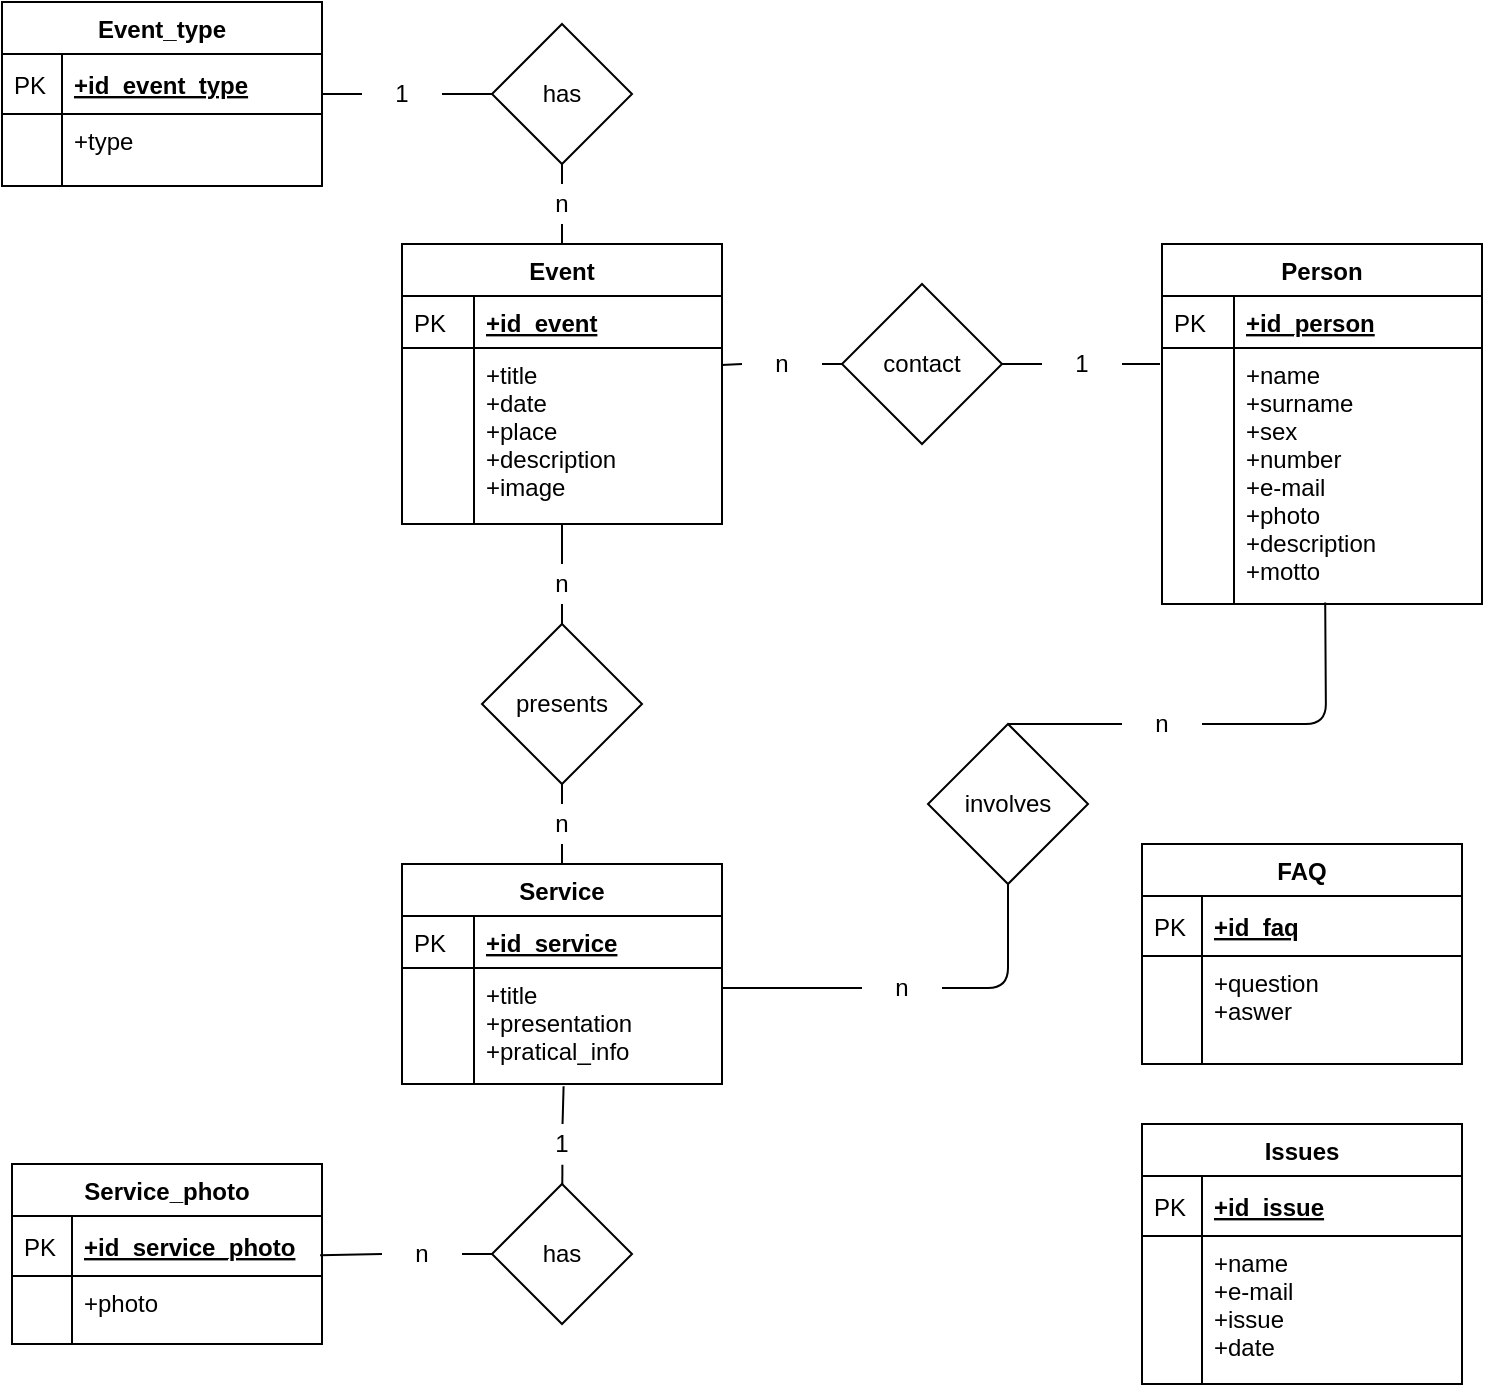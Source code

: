 <mxfile version="12.9.14" type="device"><diagram id="C5RBs43oDa-KdzZeNtuy" name="Page-1"><mxGraphModel dx="1673" dy="2008" grid="1" gridSize="10" guides="1" tooltips="1" connect="1" arrows="1" fold="1" page="1" pageScale="1" pageWidth="827" pageHeight="1169" math="0" shadow="0"><root><mxCell id="WIyWlLk6GJQsqaUBKTNV-0"/><mxCell id="WIyWlLk6GJQsqaUBKTNV-1" parent="WIyWlLk6GJQsqaUBKTNV-0"/><mxCell id="HIQGZ4VBFhM6NTHcy4He-0" value="contact" style="rhombus;whiteSpace=wrap;html=1;" vertex="1" parent="WIyWlLk6GJQsqaUBKTNV-1"><mxGeometry x="490" y="-820" width="80" height="80" as="geometry"/></mxCell><mxCell id="HIQGZ4VBFhM6NTHcy4He-5" value="" style="endArrow=none;html=1;entryX=0;entryY=0.5;entryDx=0;entryDy=0;" edge="1" parent="WIyWlLk6GJQsqaUBKTNV-1" source="HIQGZ4VBFhM6NTHcy4He-8" target="HIQGZ4VBFhM6NTHcy4He-0"><mxGeometry width="50" height="50" relative="1" as="geometry"><mxPoint x="370" y="-790" as="sourcePoint"/><mxPoint x="420" y="-840" as="targetPoint"/></mxGeometry></mxCell><mxCell id="HIQGZ4VBFhM6NTHcy4He-6" value="" style="endArrow=none;html=1;exitX=1;exitY=0.5;exitDx=0;exitDy=0;" edge="1" parent="WIyWlLk6GJQsqaUBKTNV-1" source="HIQGZ4VBFhM6NTHcy4He-10"><mxGeometry width="50" height="50" relative="1" as="geometry"><mxPoint x="510" y="-640" as="sourcePoint"/><mxPoint x="649" y="-780" as="targetPoint"/></mxGeometry></mxCell><mxCell id="HIQGZ4VBFhM6NTHcy4He-8" value="n" style="text;html=1;strokeColor=none;fillColor=none;align=center;verticalAlign=middle;whiteSpace=wrap;rounded=0;" vertex="1" parent="WIyWlLk6GJQsqaUBKTNV-1"><mxGeometry x="440" y="-790" width="40" height="20" as="geometry"/></mxCell><mxCell id="HIQGZ4VBFhM6NTHcy4He-9" value="" style="endArrow=none;html=1;entryX=0;entryY=0.5;entryDx=0;entryDy=0;exitX=0.999;exitY=0.096;exitDx=0;exitDy=0;exitPerimeter=0;" edge="1" parent="WIyWlLk6GJQsqaUBKTNV-1" source="zkfFHV4jXpPFQw0GAbJ--54" target="HIQGZ4VBFhM6NTHcy4He-8"><mxGeometry width="50" height="50" relative="1" as="geometry"><mxPoint x="370" y="-790" as="sourcePoint"/><mxPoint x="494" y="-792" as="targetPoint"/></mxGeometry></mxCell><mxCell id="HIQGZ4VBFhM6NTHcy4He-13" value="presents" style="rhombus;whiteSpace=wrap;html=1;" vertex="1" parent="WIyWlLk6GJQsqaUBKTNV-1"><mxGeometry x="310" y="-650" width="80" height="80" as="geometry"/></mxCell><mxCell id="HIQGZ4VBFhM6NTHcy4He-14" value="" style="endArrow=none;html=1;exitX=0.5;exitY=1;exitDx=0;exitDy=0;entryX=0.5;entryY=0;entryDx=0;entryDy=0;" edge="1" parent="WIyWlLk6GJQsqaUBKTNV-1" source="HIQGZ4VBFhM6NTHcy4He-16" target="HIQGZ4VBFhM6NTHcy4He-13"><mxGeometry width="50" height="50" relative="1" as="geometry"><mxPoint x="510" y="-640" as="sourcePoint"/><mxPoint x="560" y="-690" as="targetPoint"/></mxGeometry></mxCell><mxCell id="HIQGZ4VBFhM6NTHcy4He-15" value="" style="endArrow=none;html=1;exitX=0.5;exitY=1;exitDx=0;exitDy=0;" edge="1" parent="WIyWlLk6GJQsqaUBKTNV-1" source="HIQGZ4VBFhM6NTHcy4He-17" target="zkfFHV4jXpPFQw0GAbJ--64"><mxGeometry width="50" height="50" relative="1" as="geometry"><mxPoint x="510" y="-640" as="sourcePoint"/><mxPoint x="560" y="-690" as="targetPoint"/></mxGeometry></mxCell><mxCell id="HIQGZ4VBFhM6NTHcy4He-18" value="involves" style="rhombus;whiteSpace=wrap;html=1;" vertex="1" parent="WIyWlLk6GJQsqaUBKTNV-1"><mxGeometry x="533" y="-600" width="80" height="80" as="geometry"/></mxCell><mxCell id="HIQGZ4VBFhM6NTHcy4He-19" value="" style="endArrow=none;html=1;exitX=1;exitY=0.5;exitDx=0;exitDy=0;entryX=0.5;entryY=1;entryDx=0;entryDy=0;" edge="1" parent="WIyWlLk6GJQsqaUBKTNV-1" source="HIQGZ4VBFhM6NTHcy4He-21" target="HIQGZ4VBFhM6NTHcy4He-18"><mxGeometry width="50" height="50" relative="1" as="geometry"><mxPoint x="510" y="-640" as="sourcePoint"/><mxPoint x="560" y="-690" as="targetPoint"/><Array as="points"><mxPoint x="573" y="-468"/></Array></mxGeometry></mxCell><mxCell id="HIQGZ4VBFhM6NTHcy4He-20" value="" style="endArrow=none;html=1;exitX=1;exitY=0.5;exitDx=0;exitDy=0;entryX=0.51;entryY=0.994;entryDx=0;entryDy=0;entryPerimeter=0;" edge="1" parent="WIyWlLk6GJQsqaUBKTNV-1" source="HIQGZ4VBFhM6NTHcy4He-22" target="zkfFHV4jXpPFQw0GAbJ--59"><mxGeometry width="50" height="50" relative="1" as="geometry"><mxPoint x="510" y="-640" as="sourcePoint"/><mxPoint x="794" y="-660" as="targetPoint"/><Array as="points"><mxPoint x="732" y="-600"/></Array></mxGeometry></mxCell><mxCell id="HIQGZ4VBFhM6NTHcy4He-22" value="n" style="text;html=1;strokeColor=none;fillColor=none;align=center;verticalAlign=middle;whiteSpace=wrap;rounded=0;" vertex="1" parent="WIyWlLk6GJQsqaUBKTNV-1"><mxGeometry x="630" y="-610" width="40" height="20" as="geometry"/></mxCell><mxCell id="HIQGZ4VBFhM6NTHcy4He-23" value="" style="endArrow=none;html=1;exitX=0.5;exitY=0;exitDx=0;exitDy=0;entryX=0;entryY=0.5;entryDx=0;entryDy=0;" edge="1" parent="WIyWlLk6GJQsqaUBKTNV-1" source="HIQGZ4VBFhM6NTHcy4He-18" target="HIQGZ4VBFhM6NTHcy4He-22"><mxGeometry width="50" height="50" relative="1" as="geometry"><mxPoint x="614" y="-580" as="sourcePoint"/><mxPoint x="794" y="-737.998" as="targetPoint"/><Array as="points"/></mxGeometry></mxCell><mxCell id="HIQGZ4VBFhM6NTHcy4He-21" value="n" style="text;html=1;strokeColor=none;fillColor=none;align=center;verticalAlign=middle;whiteSpace=wrap;rounded=0;" vertex="1" parent="WIyWlLk6GJQsqaUBKTNV-1"><mxGeometry x="500" y="-478" width="40" height="20" as="geometry"/></mxCell><mxCell id="HIQGZ4VBFhM6NTHcy4He-28" value="" style="endArrow=none;html=1;entryX=0;entryY=0.5;entryDx=0;entryDy=0;exitX=1;exitY=0.172;exitDx=0;exitDy=0;exitPerimeter=0;" edge="1" parent="WIyWlLk6GJQsqaUBKTNV-1" source="zkfFHV4jXpPFQw0GAbJ--67" target="HIQGZ4VBFhM6NTHcy4He-21"><mxGeometry width="50" height="50" relative="1" as="geometry"><mxPoint x="435" y="-468" as="sourcePoint"/><mxPoint x="614" y="-500" as="targetPoint"/><Array as="points"/></mxGeometry></mxCell><mxCell id="HIQGZ4VBFhM6NTHcy4He-17" value="n" style="text;html=1;strokeColor=none;fillColor=none;align=center;verticalAlign=middle;whiteSpace=wrap;rounded=0;" vertex="1" parent="WIyWlLk6GJQsqaUBKTNV-1"><mxGeometry x="330" y="-560" width="40" height="20" as="geometry"/></mxCell><mxCell id="HIQGZ4VBFhM6NTHcy4He-29" value="" style="endArrow=none;html=1;exitX=0.5;exitY=1;exitDx=0;exitDy=0;entryX=0.5;entryY=0;entryDx=0;entryDy=0;" edge="1" parent="WIyWlLk6GJQsqaUBKTNV-1" source="HIQGZ4VBFhM6NTHcy4He-13" target="HIQGZ4VBFhM6NTHcy4He-17"><mxGeometry width="50" height="50" relative="1" as="geometry"><mxPoint x="280" y="-540" as="sourcePoint"/><mxPoint x="340" y="-532" as="targetPoint"/></mxGeometry></mxCell><mxCell id="HIQGZ4VBFhM6NTHcy4He-16" value="n" style="text;html=1;strokeColor=none;fillColor=none;align=center;verticalAlign=middle;whiteSpace=wrap;rounded=0;" vertex="1" parent="WIyWlLk6GJQsqaUBKTNV-1"><mxGeometry x="330" y="-680" width="40" height="20" as="geometry"/></mxCell><mxCell id="HIQGZ4VBFhM6NTHcy4He-30" value="" style="endArrow=none;html=1;entryX=0.5;entryY=0;entryDx=0;entryDy=0;" edge="1" parent="WIyWlLk6GJQsqaUBKTNV-1" source="zkfFHV4jXpPFQw0GAbJ--54" target="HIQGZ4VBFhM6NTHcy4He-16"><mxGeometry width="50" height="50" relative="1" as="geometry"><mxPoint x="350" y="-696" as="sourcePoint"/><mxPoint x="280" y="-620" as="targetPoint"/></mxGeometry></mxCell><mxCell id="HIQGZ4VBFhM6NTHcy4He-87" value="has" style="rhombus;whiteSpace=wrap;html=1;fontSize=12;" vertex="1" parent="WIyWlLk6GJQsqaUBKTNV-1"><mxGeometry x="315" y="-950" width="70" height="70" as="geometry"/></mxCell><mxCell id="HIQGZ4VBFhM6NTHcy4He-88" value="" style="endArrow=none;html=1;fontSize=12;exitX=0.5;exitY=0;exitDx=0;exitDy=0;entryX=0.5;entryY=1;entryDx=0;entryDy=0;" edge="1" parent="WIyWlLk6GJQsqaUBKTNV-1" source="HIQGZ4VBFhM6NTHcy4He-103" target="HIQGZ4VBFhM6NTHcy4He-87"><mxGeometry width="50" height="50" relative="1" as="geometry"><mxPoint x="300" y="-920" as="sourcePoint"/><mxPoint x="350" y="-970" as="targetPoint"/></mxGeometry></mxCell><mxCell id="HIQGZ4VBFhM6NTHcy4He-100" value="" style="endArrow=none;html=1;fontSize=12;exitX=0;exitY=0.5;exitDx=0;exitDy=0;entryX=1;entryY=0.5;entryDx=0;entryDy=0;" edge="1" parent="WIyWlLk6GJQsqaUBKTNV-1" source="HIQGZ4VBFhM6NTHcy4He-101" target="HIQGZ4VBFhM6NTHcy4He-89"><mxGeometry width="50" height="50" relative="1" as="geometry"><mxPoint x="300" y="-920" as="sourcePoint"/><mxPoint x="350" y="-970" as="targetPoint"/></mxGeometry></mxCell><mxCell id="HIQGZ4VBFhM6NTHcy4He-101" value="1" style="text;html=1;strokeColor=none;fillColor=none;align=center;verticalAlign=middle;whiteSpace=wrap;rounded=0;fontSize=12;" vertex="1" parent="WIyWlLk6GJQsqaUBKTNV-1"><mxGeometry x="250" y="-925" width="40" height="20" as="geometry"/></mxCell><mxCell id="HIQGZ4VBFhM6NTHcy4He-103" value="n" style="text;html=1;strokeColor=none;fillColor=none;align=center;verticalAlign=middle;whiteSpace=wrap;rounded=0;fontSize=12;" vertex="1" parent="WIyWlLk6GJQsqaUBKTNV-1"><mxGeometry x="330" y="-870" width="40" height="20" as="geometry"/></mxCell><mxCell id="HIQGZ4VBFhM6NTHcy4He-104" value="" style="endArrow=none;html=1;fontSize=12;exitX=0.5;exitY=0;exitDx=0;exitDy=0;entryX=0.5;entryY=1;entryDx=0;entryDy=0;" edge="1" parent="WIyWlLk6GJQsqaUBKTNV-1" source="zkfFHV4jXpPFQw0GAbJ--51" target="HIQGZ4VBFhM6NTHcy4He-103"><mxGeometry width="50" height="50" relative="1" as="geometry"><mxPoint x="290" y="-900" as="sourcePoint"/><mxPoint x="290" y="-950" as="targetPoint"/></mxGeometry></mxCell><mxCell id="HIQGZ4VBFhM6NTHcy4He-10" value="1" style="text;html=1;strokeColor=none;fillColor=none;align=center;verticalAlign=middle;whiteSpace=wrap;rounded=0;" vertex="1" parent="WIyWlLk6GJQsqaUBKTNV-1"><mxGeometry x="590" y="-790" width="40" height="20" as="geometry"/></mxCell><mxCell id="HIQGZ4VBFhM6NTHcy4He-106" value="" style="endArrow=none;html=1;exitX=1;exitY=0.5;exitDx=0;exitDy=0;" edge="1" parent="WIyWlLk6GJQsqaUBKTNV-1" source="HIQGZ4VBFhM6NTHcy4He-0" target="HIQGZ4VBFhM6NTHcy4He-10"><mxGeometry width="50" height="50" relative="1" as="geometry"><mxPoint x="550" y="-792" as="sourcePoint"/><mxPoint x="620" y="-792" as="targetPoint"/></mxGeometry></mxCell><mxCell id="HIQGZ4VBFhM6NTHcy4He-108" value="" style="endArrow=none;html=1;fontSize=12;exitX=0;exitY=0.5;exitDx=0;exitDy=0;" edge="1" parent="WIyWlLk6GJQsqaUBKTNV-1" source="HIQGZ4VBFhM6NTHcy4He-87" target="HIQGZ4VBFhM6NTHcy4He-101"><mxGeometry width="50" height="50" relative="1" as="geometry"><mxPoint x="320" y="-950" as="sourcePoint"/><mxPoint x="370" y="-1000" as="targetPoint"/></mxGeometry></mxCell><mxCell id="HIQGZ4VBFhM6NTHcy4He-109" value="has" style="rhombus;whiteSpace=wrap;html=1;fontSize=12;" vertex="1" parent="WIyWlLk6GJQsqaUBKTNV-1"><mxGeometry x="315" y="-370" width="70" height="70" as="geometry"/></mxCell><mxCell id="HIQGZ4VBFhM6NTHcy4He-110" value="" style="endArrow=none;html=1;fontSize=12;entryX=0;entryY=0.5;entryDx=0;entryDy=0;exitX=1;exitY=0.5;exitDx=0;exitDy=0;" edge="1" parent="WIyWlLk6GJQsqaUBKTNV-1" source="HIQGZ4VBFhM6NTHcy4He-132" target="HIQGZ4VBFhM6NTHcy4He-109"><mxGeometry width="50" height="50" relative="1" as="geometry"><mxPoint x="350" y="-190" as="sourcePoint"/><mxPoint x="350" y="-260" as="targetPoint"/></mxGeometry></mxCell><mxCell id="HIQGZ4VBFhM6NTHcy4He-129" value="" style="endArrow=none;html=1;fontSize=12;entryX=0.505;entryY=1.019;entryDx=0;entryDy=0;entryPerimeter=0;" edge="1" parent="WIyWlLk6GJQsqaUBKTNV-1" source="HIQGZ4VBFhM6NTHcy4He-130" target="zkfFHV4jXpPFQw0GAbJ--67"><mxGeometry width="50" height="50" relative="1" as="geometry"><mxPoint x="290" y="-300" as="sourcePoint"/><mxPoint x="340" y="-350" as="targetPoint"/></mxGeometry></mxCell><mxCell id="HIQGZ4VBFhM6NTHcy4He-130" value="1" style="text;html=1;strokeColor=none;fillColor=none;align=center;verticalAlign=middle;whiteSpace=wrap;rounded=0;fontSize=12;" vertex="1" parent="WIyWlLk6GJQsqaUBKTNV-1"><mxGeometry x="330" y="-400" width="40" height="20" as="geometry"/></mxCell><mxCell id="HIQGZ4VBFhM6NTHcy4He-131" value="" style="endArrow=none;html=1;fontSize=12;entryX=0.505;entryY=1.019;entryDx=0;entryDy=0;entryPerimeter=0;" edge="1" parent="WIyWlLk6GJQsqaUBKTNV-1" source="HIQGZ4VBFhM6NTHcy4He-109" target="HIQGZ4VBFhM6NTHcy4He-130"><mxGeometry width="50" height="50" relative="1" as="geometry"><mxPoint x="350.403" y="-359.597" as="sourcePoint"/><mxPoint x="350.8" y="-398.518" as="targetPoint"/></mxGeometry></mxCell><mxCell id="HIQGZ4VBFhM6NTHcy4He-132" value="n" style="text;html=1;strokeColor=none;fillColor=none;align=center;verticalAlign=middle;whiteSpace=wrap;rounded=0;fontSize=12;" vertex="1" parent="WIyWlLk6GJQsqaUBKTNV-1"><mxGeometry x="260" y="-345" width="40" height="20" as="geometry"/></mxCell><mxCell id="HIQGZ4VBFhM6NTHcy4He-133" value="" style="endArrow=none;html=1;fontSize=12;entryX=0;entryY=0.5;entryDx=0;entryDy=0;exitX=0.994;exitY=0.656;exitDx=0;exitDy=0;exitPerimeter=0;" edge="1" parent="WIyWlLk6GJQsqaUBKTNV-1" source="HIQGZ4VBFhM6NTHcy4He-123" target="HIQGZ4VBFhM6NTHcy4He-132"><mxGeometry width="50" height="50" relative="1" as="geometry"><mxPoint x="350" y="-240" as="sourcePoint"/><mxPoint x="350" y="-270" as="targetPoint"/></mxGeometry></mxCell><mxCell id="zkfFHV4jXpPFQw0GAbJ--56" value="Person" style="swimlane;fontStyle=1;childLayout=stackLayout;horizontal=1;startSize=26;horizontalStack=0;resizeParent=1;resizeLast=0;collapsible=1;marginBottom=0;rounded=0;shadow=0;strokeWidth=1;" parent="WIyWlLk6GJQsqaUBKTNV-1" vertex="1"><mxGeometry x="650" y="-840" width="160" height="180" as="geometry"><mxRectangle x="260" y="80" width="160" height="26" as="alternateBounds"/></mxGeometry></mxCell><mxCell id="zkfFHV4jXpPFQw0GAbJ--57" value="+id_person" style="shape=partialRectangle;top=0;left=0;right=0;bottom=1;align=left;verticalAlign=top;fillColor=none;spacingLeft=40;spacingRight=4;overflow=hidden;rotatable=0;points=[[0,0.5],[1,0.5]];portConstraint=eastwest;dropTarget=0;rounded=0;shadow=0;strokeWidth=1;fontStyle=5" parent="zkfFHV4jXpPFQw0GAbJ--56" vertex="1"><mxGeometry y="26" width="160" height="26" as="geometry"/></mxCell><mxCell id="zkfFHV4jXpPFQw0GAbJ--58" value="PK" style="shape=partialRectangle;top=0;left=0;bottom=0;fillColor=none;align=left;verticalAlign=top;spacingLeft=4;spacingRight=4;overflow=hidden;rotatable=0;points=[];portConstraint=eastwest;part=1;" parent="zkfFHV4jXpPFQw0GAbJ--57" vertex="1" connectable="0"><mxGeometry width="36" height="26" as="geometry"/></mxCell><mxCell id="zkfFHV4jXpPFQw0GAbJ--59" value="+name&#10;+surname&#10;+sex&#10;+number&#10;+e-mail&#10;+photo&#10;+description&#10;+motto" style="shape=partialRectangle;top=0;left=0;right=0;bottom=0;align=left;verticalAlign=top;fillColor=none;spacingLeft=40;spacingRight=4;overflow=hidden;rotatable=0;points=[[0,0.5],[1,0.5]];portConstraint=eastwest;dropTarget=0;rounded=0;shadow=0;strokeWidth=1;" parent="zkfFHV4jXpPFQw0GAbJ--56" vertex="1"><mxGeometry y="52" width="160" height="128" as="geometry"/></mxCell><mxCell id="zkfFHV4jXpPFQw0GAbJ--60" value="" style="shape=partialRectangle;top=0;left=0;bottom=0;fillColor=none;align=left;verticalAlign=top;spacingLeft=4;spacingRight=4;overflow=hidden;rotatable=0;points=[];portConstraint=eastwest;part=1;" parent="zkfFHV4jXpPFQw0GAbJ--59" vertex="1" connectable="0"><mxGeometry width="36" height="128" as="geometry"/></mxCell><mxCell id="zkfFHV4jXpPFQw0GAbJ--51" value="Event" style="swimlane;fontStyle=1;childLayout=stackLayout;horizontal=1;startSize=26;horizontalStack=0;resizeParent=1;resizeLast=0;collapsible=1;marginBottom=0;rounded=0;shadow=0;strokeWidth=1;" parent="WIyWlLk6GJQsqaUBKTNV-1" vertex="1"><mxGeometry x="270" y="-840" width="160" height="140" as="geometry"><mxRectangle x="90" y="120" width="160" height="26" as="alternateBounds"/></mxGeometry></mxCell><mxCell id="zkfFHV4jXpPFQw0GAbJ--52" value="+id_event" style="shape=partialRectangle;top=0;left=0;right=0;bottom=1;align=left;verticalAlign=top;fillColor=none;spacingLeft=40;spacingRight=4;overflow=hidden;rotatable=0;points=[[0,0.5],[1,0.5]];portConstraint=eastwest;dropTarget=0;rounded=0;shadow=0;strokeWidth=1;fontStyle=5" parent="zkfFHV4jXpPFQw0GAbJ--51" vertex="1"><mxGeometry y="26" width="160" height="26" as="geometry"/></mxCell><mxCell id="zkfFHV4jXpPFQw0GAbJ--53" value="PK" style="shape=partialRectangle;top=0;left=0;bottom=0;fillColor=none;align=left;verticalAlign=top;spacingLeft=4;spacingRight=4;overflow=hidden;rotatable=0;points=[];portConstraint=eastwest;part=1;" parent="zkfFHV4jXpPFQw0GAbJ--52" vertex="1" connectable="0"><mxGeometry width="36" height="26" as="geometry"/></mxCell><mxCell id="zkfFHV4jXpPFQw0GAbJ--54" value="+title&#10;+date&#10;+place&#10;+description&#10;+image" style="shape=partialRectangle;top=0;left=0;right=0;bottom=0;align=left;verticalAlign=top;fillColor=none;spacingLeft=40;spacingRight=4;overflow=hidden;rotatable=0;points=[[0,0.5],[1,0.5]];portConstraint=eastwest;dropTarget=0;rounded=0;shadow=0;strokeWidth=1;" parent="zkfFHV4jXpPFQw0GAbJ--51" vertex="1"><mxGeometry y="52" width="160" height="88" as="geometry"/></mxCell><mxCell id="zkfFHV4jXpPFQw0GAbJ--55" value="" style="shape=partialRectangle;top=0;left=0;bottom=0;fillColor=none;align=left;verticalAlign=top;spacingLeft=4;spacingRight=4;overflow=hidden;rotatable=0;points=[];portConstraint=eastwest;part=1;" parent="zkfFHV4jXpPFQw0GAbJ--54" vertex="1" connectable="0"><mxGeometry width="36" height="88.0" as="geometry"/></mxCell><mxCell id="zkfFHV4jXpPFQw0GAbJ--64" value="Service" style="swimlane;fontStyle=1;childLayout=stackLayout;horizontal=1;startSize=26;horizontalStack=0;resizeParent=1;resizeLast=0;collapsible=1;marginBottom=0;rounded=0;shadow=0;strokeWidth=1;" parent="WIyWlLk6GJQsqaUBKTNV-1" vertex="1"><mxGeometry x="270" y="-530" width="160" height="110" as="geometry"><mxRectangle x="260" y="270" width="160" height="26" as="alternateBounds"/></mxGeometry></mxCell><mxCell id="zkfFHV4jXpPFQw0GAbJ--65" value="+id_service" style="shape=partialRectangle;top=0;left=0;right=0;bottom=1;align=left;verticalAlign=top;fillColor=none;spacingLeft=40;spacingRight=4;overflow=hidden;rotatable=0;points=[[0,0.5],[1,0.5]];portConstraint=eastwest;dropTarget=0;rounded=0;shadow=0;strokeWidth=1;fontStyle=5" parent="zkfFHV4jXpPFQw0GAbJ--64" vertex="1"><mxGeometry y="26" width="160" height="26" as="geometry"/></mxCell><mxCell id="zkfFHV4jXpPFQw0GAbJ--66" value="PK" style="shape=partialRectangle;top=0;left=0;bottom=0;fillColor=none;align=left;verticalAlign=top;spacingLeft=4;spacingRight=4;overflow=hidden;rotatable=0;points=[];portConstraint=eastwest;part=1;" parent="zkfFHV4jXpPFQw0GAbJ--65" vertex="1" connectable="0"><mxGeometry width="36" height="26" as="geometry"/></mxCell><mxCell id="zkfFHV4jXpPFQw0GAbJ--67" value="+title&#10;+presentation&#10;+pratical_info" style="shape=partialRectangle;top=0;left=0;right=0;bottom=0;align=left;verticalAlign=top;fillColor=none;spacingLeft=40;spacingRight=4;overflow=hidden;rotatable=0;points=[[0,0.5],[1,0.5]];portConstraint=eastwest;dropTarget=0;rounded=0;shadow=0;strokeWidth=1;" parent="zkfFHV4jXpPFQw0GAbJ--64" vertex="1"><mxGeometry y="52" width="160" height="58" as="geometry"/></mxCell><mxCell id="zkfFHV4jXpPFQw0GAbJ--68" value="" style="shape=partialRectangle;top=0;left=0;bottom=0;fillColor=none;align=left;verticalAlign=top;spacingLeft=4;spacingRight=4;overflow=hidden;rotatable=0;points=[];portConstraint=eastwest;part=1;" parent="zkfFHV4jXpPFQw0GAbJ--67" vertex="1" connectable="0"><mxGeometry width="36" height="58" as="geometry"/></mxCell><mxCell id="HIQGZ4VBFhM6NTHcy4He-89" value="Event_type" style="swimlane;fontStyle=1;childLayout=stackLayout;horizontal=1;startSize=26;horizontalStack=0;resizeParent=1;resizeParentMax=0;resizeLast=0;collapsible=1;marginBottom=0;align=center;fontSize=12;" vertex="1" parent="WIyWlLk6GJQsqaUBKTNV-1"><mxGeometry x="70" y="-961" width="160" height="92" as="geometry"/></mxCell><mxCell id="HIQGZ4VBFhM6NTHcy4He-90" value="+id_event_type" style="shape=partialRectangle;top=0;left=0;right=0;bottom=1;align=left;verticalAlign=middle;fillColor=none;spacingLeft=34;spacingRight=4;overflow=hidden;rotatable=0;points=[[0,0.5],[1,0.5]];portConstraint=eastwest;dropTarget=0;fontStyle=5;fontSize=12;" vertex="1" parent="HIQGZ4VBFhM6NTHcy4He-89"><mxGeometry y="26" width="160" height="30" as="geometry"/></mxCell><mxCell id="HIQGZ4VBFhM6NTHcy4He-91" value="PK" style="shape=partialRectangle;top=0;left=0;bottom=0;fillColor=none;align=left;verticalAlign=middle;spacingLeft=4;spacingRight=4;overflow=hidden;rotatable=0;points=[];portConstraint=eastwest;part=1;fontSize=12;" vertex="1" connectable="0" parent="HIQGZ4VBFhM6NTHcy4He-90"><mxGeometry width="30" height="30" as="geometry"/></mxCell><mxCell id="HIQGZ4VBFhM6NTHcy4He-92" value="+type" style="shape=partialRectangle;top=0;left=0;right=0;bottom=0;align=left;verticalAlign=top;fillColor=none;spacingLeft=34;spacingRight=4;overflow=hidden;rotatable=0;points=[[0,0.5],[1,0.5]];portConstraint=eastwest;dropTarget=0;fontSize=12;" vertex="1" parent="HIQGZ4VBFhM6NTHcy4He-89"><mxGeometry y="56" width="160" height="26" as="geometry"/></mxCell><mxCell id="HIQGZ4VBFhM6NTHcy4He-93" value="" style="shape=partialRectangle;top=0;left=0;bottom=0;fillColor=none;align=left;verticalAlign=top;spacingLeft=4;spacingRight=4;overflow=hidden;rotatable=0;points=[];portConstraint=eastwest;part=1;fontSize=12;" vertex="1" connectable="0" parent="HIQGZ4VBFhM6NTHcy4He-92"><mxGeometry width="30" height="26" as="geometry"/></mxCell><mxCell id="HIQGZ4VBFhM6NTHcy4He-98" value="" style="shape=partialRectangle;top=0;left=0;right=0;bottom=0;align=left;verticalAlign=top;fillColor=none;spacingLeft=34;spacingRight=4;overflow=hidden;rotatable=0;points=[[0,0.5],[1,0.5]];portConstraint=eastwest;dropTarget=0;fontSize=12;" vertex="1" parent="HIQGZ4VBFhM6NTHcy4He-89"><mxGeometry y="82" width="160" height="10" as="geometry"/></mxCell><mxCell id="HIQGZ4VBFhM6NTHcy4He-99" value="" style="shape=partialRectangle;top=0;left=0;bottom=0;fillColor=none;align=left;verticalAlign=top;spacingLeft=4;spacingRight=4;overflow=hidden;rotatable=0;points=[];portConstraint=eastwest;part=1;fontSize=12;" vertex="1" connectable="0" parent="HIQGZ4VBFhM6NTHcy4He-98"><mxGeometry width="30" height="10" as="geometry"/></mxCell><mxCell id="HIQGZ4VBFhM6NTHcy4He-122" value="Service_photo" style="swimlane;fontStyle=1;childLayout=stackLayout;horizontal=1;startSize=26;horizontalStack=0;resizeParent=1;resizeParentMax=0;resizeLast=0;collapsible=1;marginBottom=0;align=center;fontSize=12;" vertex="1" parent="WIyWlLk6GJQsqaUBKTNV-1"><mxGeometry x="75" y="-380" width="155" height="90" as="geometry"/></mxCell><mxCell id="HIQGZ4VBFhM6NTHcy4He-123" value="+id_service_photo" style="shape=partialRectangle;top=0;left=0;right=0;bottom=1;align=left;verticalAlign=middle;fillColor=none;spacingLeft=34;spacingRight=4;overflow=hidden;rotatable=0;points=[[0,0.5],[1,0.5]];portConstraint=eastwest;dropTarget=0;fontStyle=5;fontSize=12;" vertex="1" parent="HIQGZ4VBFhM6NTHcy4He-122"><mxGeometry y="26" width="155" height="30" as="geometry"/></mxCell><mxCell id="HIQGZ4VBFhM6NTHcy4He-124" value="PK" style="shape=partialRectangle;top=0;left=0;bottom=0;fillColor=none;align=left;verticalAlign=middle;spacingLeft=4;spacingRight=4;overflow=hidden;rotatable=0;points=[];portConstraint=eastwest;part=1;fontSize=12;" vertex="1" connectable="0" parent="HIQGZ4VBFhM6NTHcy4He-123"><mxGeometry width="30" height="30" as="geometry"/></mxCell><mxCell id="HIQGZ4VBFhM6NTHcy4He-125" value="+photo" style="shape=partialRectangle;top=0;left=0;right=0;bottom=0;align=left;verticalAlign=top;fillColor=none;spacingLeft=34;spacingRight=4;overflow=hidden;rotatable=0;points=[[0,0.5],[1,0.5]];portConstraint=eastwest;dropTarget=0;fontSize=12;" vertex="1" parent="HIQGZ4VBFhM6NTHcy4He-122"><mxGeometry y="56" width="155" height="24" as="geometry"/></mxCell><mxCell id="HIQGZ4VBFhM6NTHcy4He-126" value="" style="shape=partialRectangle;top=0;left=0;bottom=0;fillColor=none;align=left;verticalAlign=top;spacingLeft=4;spacingRight=4;overflow=hidden;rotatable=0;points=[];portConstraint=eastwest;part=1;fontSize=12;" vertex="1" connectable="0" parent="HIQGZ4VBFhM6NTHcy4He-125"><mxGeometry width="30" height="24" as="geometry"/></mxCell><mxCell id="HIQGZ4VBFhM6NTHcy4He-127" value="" style="shape=partialRectangle;top=0;left=0;right=0;bottom=0;align=left;verticalAlign=top;fillColor=none;spacingLeft=34;spacingRight=4;overflow=hidden;rotatable=0;points=[[0,0.5],[1,0.5]];portConstraint=eastwest;dropTarget=0;fontSize=12;" vertex="1" parent="HIQGZ4VBFhM6NTHcy4He-122"><mxGeometry y="80" width="155" height="10" as="geometry"/></mxCell><mxCell id="HIQGZ4VBFhM6NTHcy4He-128" value="" style="shape=partialRectangle;top=0;left=0;bottom=0;fillColor=none;align=left;verticalAlign=top;spacingLeft=4;spacingRight=4;overflow=hidden;rotatable=0;points=[];portConstraint=eastwest;part=1;fontSize=12;" vertex="1" connectable="0" parent="HIQGZ4VBFhM6NTHcy4He-127"><mxGeometry width="30" height="10" as="geometry"/></mxCell><mxCell id="HIQGZ4VBFhM6NTHcy4He-76" value="FAQ" style="swimlane;fontStyle=1;childLayout=stackLayout;horizontal=1;startSize=26;horizontalStack=0;resizeParent=1;resizeParentMax=0;resizeLast=0;collapsible=1;marginBottom=0;align=center;fontSize=12;" vertex="1" parent="WIyWlLk6GJQsqaUBKTNV-1"><mxGeometry x="640" y="-540" width="160" height="110" as="geometry"/></mxCell><mxCell id="HIQGZ4VBFhM6NTHcy4He-77" value="+id_faq" style="shape=partialRectangle;top=0;left=0;right=0;bottom=1;align=left;verticalAlign=middle;fillColor=none;spacingLeft=34;spacingRight=4;overflow=hidden;rotatable=0;points=[[0,0.5],[1,0.5]];portConstraint=eastwest;dropTarget=0;fontStyle=5;fontSize=12;" vertex="1" parent="HIQGZ4VBFhM6NTHcy4He-76"><mxGeometry y="26" width="160" height="30" as="geometry"/></mxCell><mxCell id="HIQGZ4VBFhM6NTHcy4He-78" value="PK" style="shape=partialRectangle;top=0;left=0;bottom=0;fillColor=none;align=left;verticalAlign=middle;spacingLeft=4;spacingRight=4;overflow=hidden;rotatable=0;points=[];portConstraint=eastwest;part=1;fontSize=12;" vertex="1" connectable="0" parent="HIQGZ4VBFhM6NTHcy4He-77"><mxGeometry width="30" height="30" as="geometry"/></mxCell><mxCell id="HIQGZ4VBFhM6NTHcy4He-79" value="+question&#10;+aswer" style="shape=partialRectangle;top=0;left=0;right=0;bottom=0;align=left;verticalAlign=top;fillColor=none;spacingLeft=34;spacingRight=4;overflow=hidden;rotatable=0;points=[[0,0.5],[1,0.5]];portConstraint=eastwest;dropTarget=0;fontSize=12;" vertex="1" parent="HIQGZ4VBFhM6NTHcy4He-76"><mxGeometry y="56" width="160" height="44" as="geometry"/></mxCell><mxCell id="HIQGZ4VBFhM6NTHcy4He-80" value="" style="shape=partialRectangle;top=0;left=0;bottom=0;fillColor=none;align=left;verticalAlign=top;spacingLeft=4;spacingRight=4;overflow=hidden;rotatable=0;points=[];portConstraint=eastwest;part=1;fontSize=12;" vertex="1" connectable="0" parent="HIQGZ4VBFhM6NTHcy4He-79"><mxGeometry width="30" height="44" as="geometry"/></mxCell><mxCell id="HIQGZ4VBFhM6NTHcy4He-85" value="" style="shape=partialRectangle;top=0;left=0;right=0;bottom=0;align=left;verticalAlign=top;fillColor=none;spacingLeft=34;spacingRight=4;overflow=hidden;rotatable=0;points=[[0,0.5],[1,0.5]];portConstraint=eastwest;dropTarget=0;fontSize=12;" vertex="1" parent="HIQGZ4VBFhM6NTHcy4He-76"><mxGeometry y="100" width="160" height="10" as="geometry"/></mxCell><mxCell id="HIQGZ4VBFhM6NTHcy4He-86" value="" style="shape=partialRectangle;top=0;left=0;bottom=0;fillColor=none;align=left;verticalAlign=top;spacingLeft=4;spacingRight=4;overflow=hidden;rotatable=0;points=[];portConstraint=eastwest;part=1;fontSize=12;" vertex="1" connectable="0" parent="HIQGZ4VBFhM6NTHcy4He-85"><mxGeometry width="30" height="10" as="geometry"/></mxCell><mxCell id="HIQGZ4VBFhM6NTHcy4He-134" value="Issues" style="swimlane;fontStyle=1;childLayout=stackLayout;horizontal=1;startSize=26;horizontalStack=0;resizeParent=1;resizeParentMax=0;resizeLast=0;collapsible=1;marginBottom=0;align=center;fontSize=12;" vertex="1" parent="WIyWlLk6GJQsqaUBKTNV-1"><mxGeometry x="640" y="-400" width="160" height="130" as="geometry"/></mxCell><mxCell id="HIQGZ4VBFhM6NTHcy4He-135" value="+id_issue" style="shape=partialRectangle;top=0;left=0;right=0;bottom=1;align=left;verticalAlign=middle;fillColor=none;spacingLeft=34;spacingRight=4;overflow=hidden;rotatable=0;points=[[0,0.5],[1,0.5]];portConstraint=eastwest;dropTarget=0;fontStyle=5;fontSize=12;" vertex="1" parent="HIQGZ4VBFhM6NTHcy4He-134"><mxGeometry y="26" width="160" height="30" as="geometry"/></mxCell><mxCell id="HIQGZ4VBFhM6NTHcy4He-136" value="PK" style="shape=partialRectangle;top=0;left=0;bottom=0;fillColor=none;align=left;verticalAlign=middle;spacingLeft=4;spacingRight=4;overflow=hidden;rotatable=0;points=[];portConstraint=eastwest;part=1;fontSize=12;" vertex="1" connectable="0" parent="HIQGZ4VBFhM6NTHcy4He-135"><mxGeometry width="30" height="30" as="geometry"/></mxCell><mxCell id="HIQGZ4VBFhM6NTHcy4He-137" value="+name&#10;+e-mail&#10;+issue&#10;+date" style="shape=partialRectangle;top=0;left=0;right=0;bottom=0;align=left;verticalAlign=top;fillColor=none;spacingLeft=34;spacingRight=4;overflow=hidden;rotatable=0;points=[[0,0.5],[1,0.5]];portConstraint=eastwest;dropTarget=0;fontSize=12;" vertex="1" parent="HIQGZ4VBFhM6NTHcy4He-134"><mxGeometry y="56" width="160" height="64" as="geometry"/></mxCell><mxCell id="HIQGZ4VBFhM6NTHcy4He-138" value="" style="shape=partialRectangle;top=0;left=0;bottom=0;fillColor=none;align=left;verticalAlign=top;spacingLeft=4;spacingRight=4;overflow=hidden;rotatable=0;points=[];portConstraint=eastwest;part=1;fontSize=12;" vertex="1" connectable="0" parent="HIQGZ4VBFhM6NTHcy4He-137"><mxGeometry width="30" height="64" as="geometry"/></mxCell><mxCell id="HIQGZ4VBFhM6NTHcy4He-143" value="" style="shape=partialRectangle;top=0;left=0;right=0;bottom=0;align=left;verticalAlign=top;fillColor=none;spacingLeft=34;spacingRight=4;overflow=hidden;rotatable=0;points=[[0,0.5],[1,0.5]];portConstraint=eastwest;dropTarget=0;fontSize=12;" vertex="1" parent="HIQGZ4VBFhM6NTHcy4He-134"><mxGeometry y="120" width="160" height="10" as="geometry"/></mxCell><mxCell id="HIQGZ4VBFhM6NTHcy4He-144" value="" style="shape=partialRectangle;top=0;left=0;bottom=0;fillColor=none;align=left;verticalAlign=top;spacingLeft=4;spacingRight=4;overflow=hidden;rotatable=0;points=[];portConstraint=eastwest;part=1;fontSize=12;" vertex="1" connectable="0" parent="HIQGZ4VBFhM6NTHcy4He-143"><mxGeometry width="30" height="10" as="geometry"/></mxCell></root></mxGraphModel></diagram></mxfile>